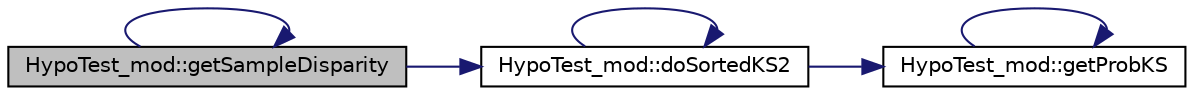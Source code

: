 digraph "HypoTest_mod::getSampleDisparity"
{
 // LATEX_PDF_SIZE
  edge [fontname="Helvetica",fontsize="10",labelfontname="Helvetica",labelfontsize="10"];
  node [fontname="Helvetica",fontsize="10",shape=record];
  rankdir="LR";
  Node1 [label="HypoTest_mod::getSampleDisparity",height=0.2,width=0.4,color="black", fillcolor="grey75", style="filled", fontcolor="black",tooltip="Return the weights of each of the points in the input vector of Point((2:np) as ProbKS...."];
  Node1 -> Node2 [color="midnightblue",fontsize="10",style="solid",fontname="Helvetica"];
  Node2 [label="HypoTest_mod::doSortedKS2",height=0.2,width=0.4,color="black", fillcolor="white", style="filled",URL="$namespaceHypoTest__mod.html#a9b1713b6e4a561a1efa87a81f526d550",tooltip=" "];
  Node2 -> Node2 [color="midnightblue",fontsize="10",style="solid",fontname="Helvetica"];
  Node2 -> Node3 [color="midnightblue",fontsize="10",style="solid",fontname="Helvetica"];
  Node3 [label="HypoTest_mod::getProbKS",height=0.2,width=0.4,color="black", fillcolor="white", style="filled",URL="$namespaceHypoTest__mod.html#ab5f30f617da1bafdfd133cb39349815e",tooltip="Return the Kolmogorov–Smirnov (KS) probability."];
  Node3 -> Node3 [color="midnightblue",fontsize="10",style="solid",fontname="Helvetica"];
  Node1 -> Node1 [color="midnightblue",fontsize="10",style="solid",fontname="Helvetica"];
}
